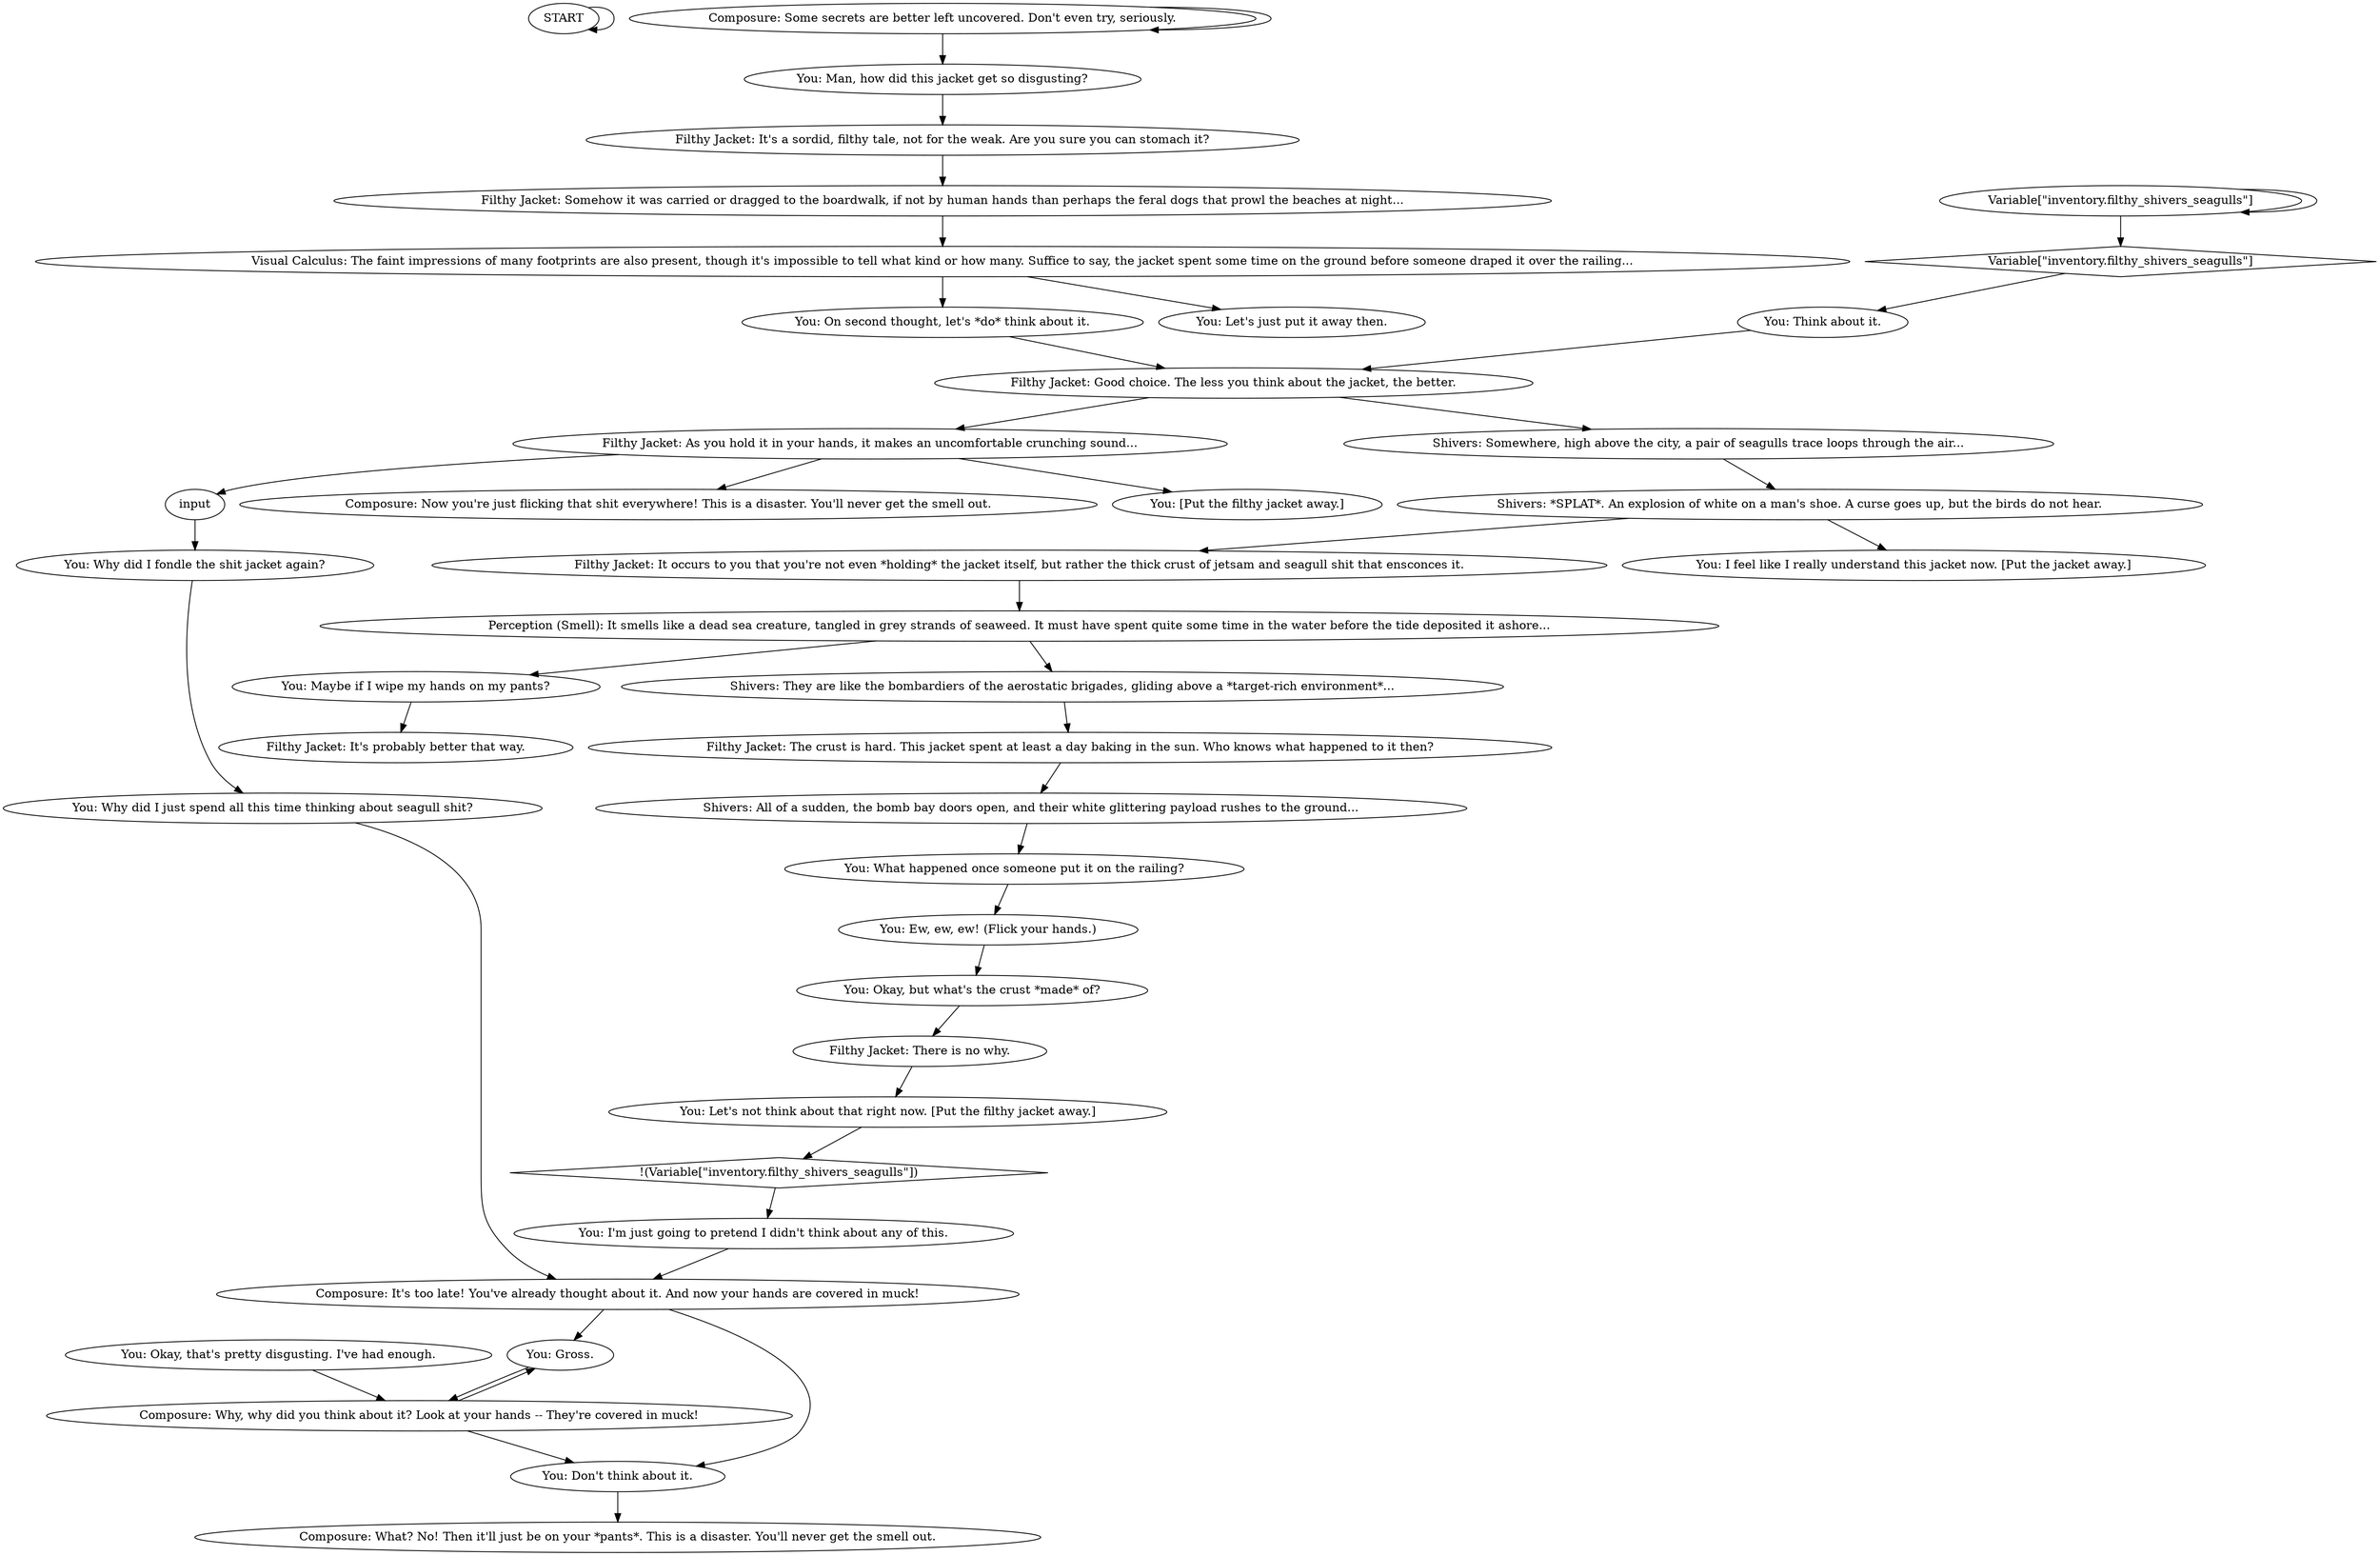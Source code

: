# INVENTORY / FILTHY JACKET
# an inventory interaction so you can't sell the filthy garbage because clothing items cannot be sold, oiii.
# ==================================================
digraph G {
	  0 [label="START"];
	  1 [label="input"];
	  2 [label="You: Why did I fondle the shit jacket again?"];
	  3 [label="Filthy Jacket: As you hold it in your hands, it makes an uncomfortable crunching sound..."];
	  4 [label="You: On second thought, let's *do* think about it."];
	  5 [label="You: What happened once someone put it on the railing?"];
	  6 [label="Shivers: *SPLAT*. An explosion of white on a man's shoe. A curse goes up, but the birds do not hear."];
	  7 [label="Variable[\"inventory.filthy_shivers_seagulls\"]"];
	  8 [label="Variable[\"inventory.filthy_shivers_seagulls\"]", shape=diamond];
	  9 [label="!(Variable[\"inventory.filthy_shivers_seagulls\"])", shape=diamond];
	  10 [label="Filthy Jacket: It's probably better that way."];
	  11 [label="Composure: What? No! Then it'll just be on your *pants*. This is a disaster. You'll never get the smell out."];
	  12 [label="Filthy Jacket: Good choice. The less you think about the jacket, the better."];
	  13 [label="Filthy Jacket: It occurs to you that you're not even *holding* the jacket itself, but rather the thick crust of jetsam and seagull shit that ensconces it."];
	  14 [label="You: I feel like I really understand this jacket now. [Put the jacket away.]"];
	  15 [label="You: Why did I just spend all this time thinking about seagull shit?"];
	  16 [label="Filthy Jacket: There is no why."];
	  17 [label="Filthy Jacket: Somehow it was carried or dragged to the boardwalk, if not by human hands than perhaps the feral dogs that prowl the beaches at night..."];
	  18 [label="Composure: Some secrets are better left uncovered. Don't even try, seriously."];
	  19 [label="You: Don't think about it."];
	  20 [label="You: Maybe if I wipe my hands on my pants?"];
	  21 [label="You: Okay, but what's the crust *made* of?"];
	  22 [label="Composure: Now you're just flicking that shit everywhere! This is a disaster. You'll never get the smell out."];
	  23 [label="You: Man, how did this jacket get so disgusting?"];
	  24 [label="You: Think about it."];
	  25 [label="Shivers: They are like the bombardiers of the aerostatic brigades, gliding above a *target-rich environment*..."];
	  26 [label="You: Gross."];
	  27 [label="You: Ew, ew, ew! (Flick your hands.)"];
	  28 [label="Filthy Jacket: The crust is hard. This jacket spent at least a day baking in the sun. Who knows what happened to it then?"];
	  29 [label="Shivers: All of a sudden, the bomb bay doors open, and their white glittering payload rushes to the ground..."];
	  30 [label="Shivers: Somewhere, high above the city, a pair of seagulls trace loops through the air..."];
	  31 [label="You: [Put the filthy jacket away.]"];
	  32 [label="You: Let's not think about that right now. [Put the filthy jacket away.]"];
	  33 [label="You: Let's just put it away then."];
	  34 [label="You: Okay, that's pretty disgusting. I've had enough."];
	  35 [label="You: I'm just going to pretend I didn't think about any of this."];
	  36 [label="Composure: It's too late! You've already thought about it. And now your hands are covered in muck!"];
	  37 [label="Filthy Jacket: It's a sordid, filthy tale, not for the weak. Are you sure you can stomach it?"];
	  38 [label="Perception (Smell): It smells like a dead sea creature, tangled in grey strands of seaweed. It must have spent quite some time in the water before the tide deposited it ashore..."];
	  39 [label="Visual Calculus: The faint impressions of many footprints are also present, though it's impossible to tell what kind or how many. Suffice to say, the jacket spent some time on the ground before someone draped it over the railing..."];
	  40 [label="Composure: Why, why did you think about it? Look at your hands -- They're covered in muck!"];
	  0 -> 0
	  1 -> 2
	  2 -> 15
	  3 -> 1
	  3 -> 22
	  3 -> 31
	  4 -> 12
	  5 -> 27
	  6 -> 13
	  6 -> 14
	  7 -> 8
	  7 -> 7
	  8 -> 24
	  9 -> 35
	  12 -> 3
	  12 -> 30
	  13 -> 38
	  15 -> 36
	  16 -> 32
	  17 -> 39
	  18 -> 18
	  18 -> 23
	  19 -> 11
	  20 -> 10
	  21 -> 16
	  23 -> 37
	  24 -> 12
	  25 -> 28
	  26 -> 40
	  27 -> 21
	  28 -> 29
	  29 -> 5
	  30 -> 6
	  32 -> 9
	  34 -> 40
	  35 -> 36
	  36 -> 26
	  36 -> 19
	  37 -> 17
	  38 -> 25
	  38 -> 20
	  39 -> 33
	  39 -> 4
	  40 -> 26
	  40 -> 19
}

